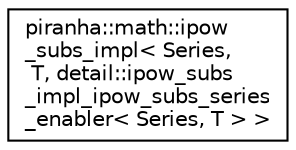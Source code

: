 digraph "Graphical Class Hierarchy"
{
  edge [fontname="Helvetica",fontsize="10",labelfontname="Helvetica",labelfontsize="10"];
  node [fontname="Helvetica",fontsize="10",shape=record];
  rankdir="LR";
  Node0 [label="piranha::math::ipow\l_subs_impl\< Series,\l T, detail::ipow_subs\l_impl_ipow_subs_series\l_enabler\< Series, T \> \>",height=0.2,width=0.4,color="black", fillcolor="white", style="filled",URL="$structpiranha_1_1math_1_1ipow__subs__impl_3_01_series_00_01_t_00_01detail_1_1ipow__subs__impl__i05512f754a96e06f7f436d1e41d65424.html",tooltip="Specialisation of the piranha::math::ipow_subs_impl functor for instances of piranha::ipow_substituta..."];
}
